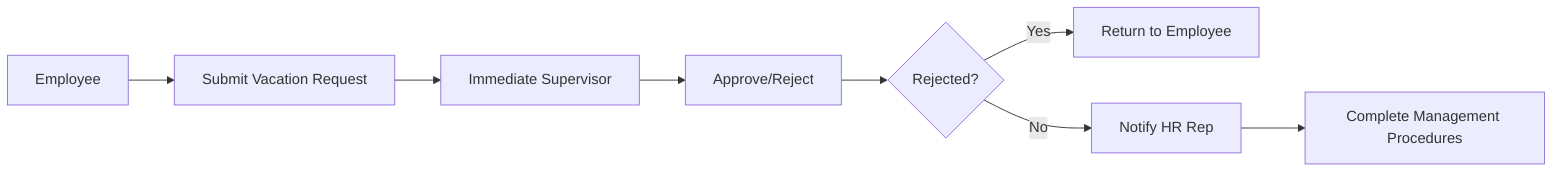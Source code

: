 graph LR
A[Employee] --> B[Submit Vacation Request]
B --> C[Immediate Supervisor]
C --> D[Approve/Reject]
D --> E{Rejected?}
E -- Yes --> F[Return to Employee]
E -- No --> G[Notify HR Rep]
G --> H[Complete Management Procedures]